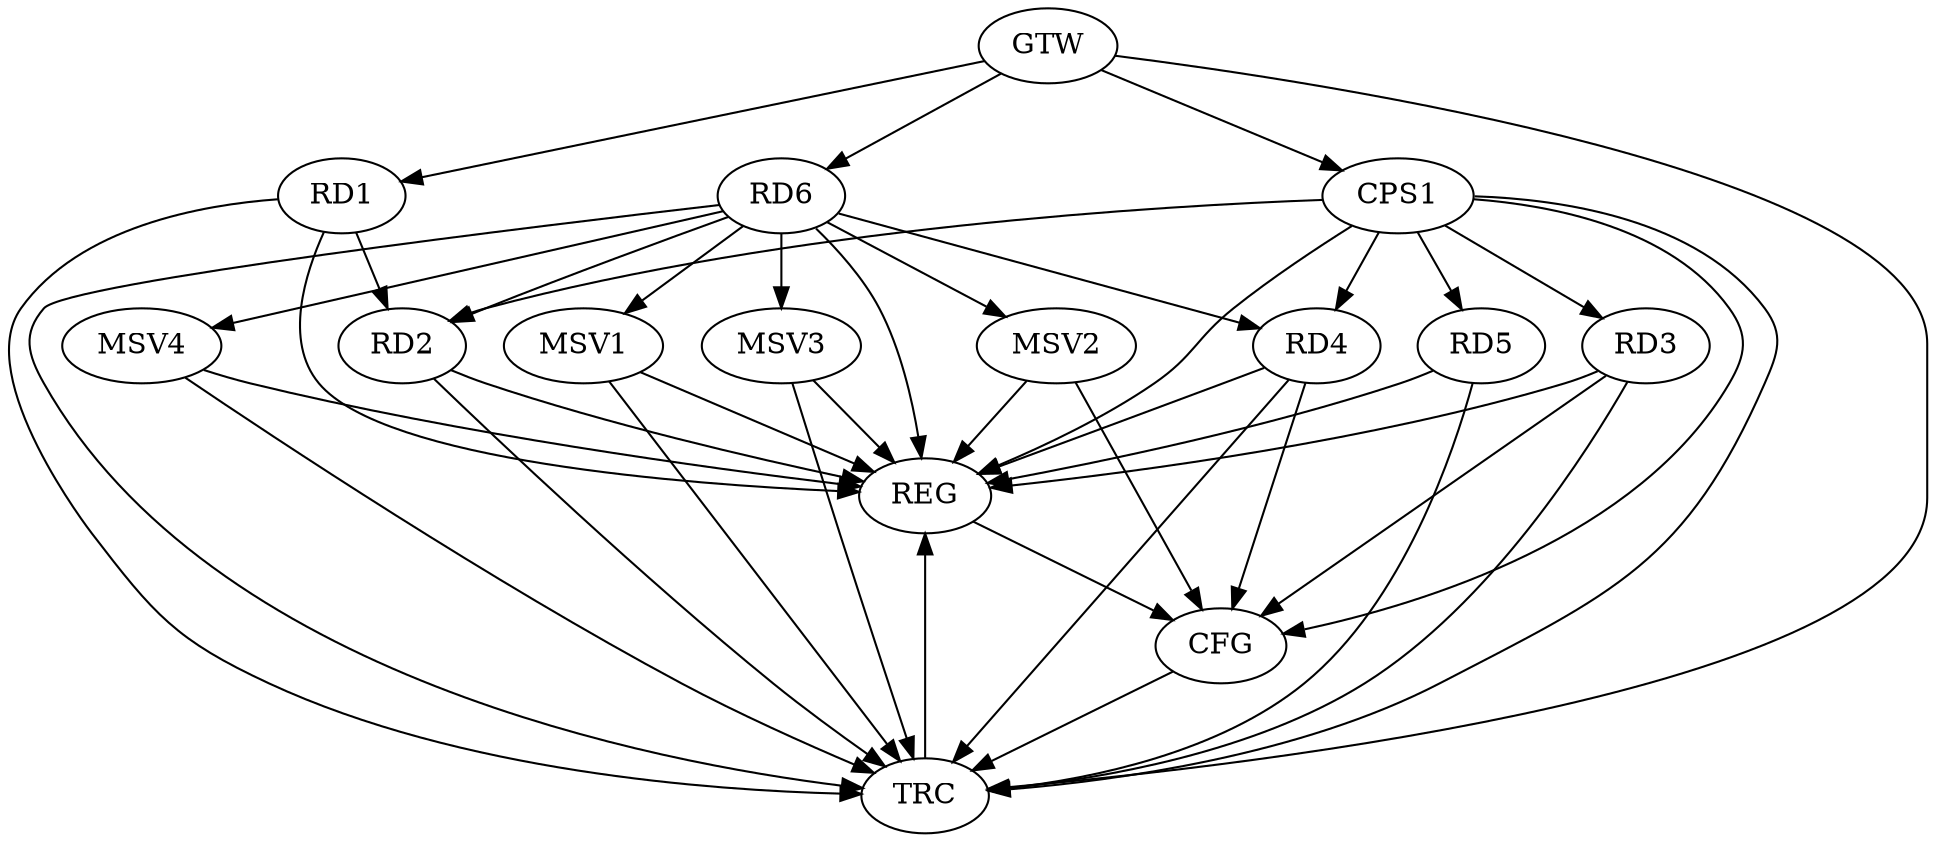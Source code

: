 strict digraph G {
  RD1 [ label="RD1" ];
  RD2 [ label="RD2" ];
  RD3 [ label="RD3" ];
  RD4 [ label="RD4" ];
  RD5 [ label="RD5" ];
  RD6 [ label="RD6" ];
  CPS1 [ label="CPS1" ];
  GTW [ label="GTW" ];
  REG [ label="REG" ];
  CFG [ label="CFG" ];
  TRC [ label="TRC" ];
  MSV1 [ label="MSV1" ];
  MSV2 [ label="MSV2" ];
  MSV3 [ label="MSV3" ];
  MSV4 [ label="MSV4" ];
  RD1 -> RD2;
  RD6 -> RD2;
  RD6 -> RD4;
  CPS1 -> RD2;
  CPS1 -> RD3;
  CPS1 -> RD4;
  CPS1 -> RD5;
  GTW -> RD1;
  GTW -> RD6;
  GTW -> CPS1;
  RD1 -> REG;
  RD2 -> REG;
  RD3 -> REG;
  RD4 -> REG;
  RD5 -> REG;
  RD6 -> REG;
  CPS1 -> REG;
  RD4 -> CFG;
  RD3 -> CFG;
  CPS1 -> CFG;
  REG -> CFG;
  RD1 -> TRC;
  RD2 -> TRC;
  RD3 -> TRC;
  RD4 -> TRC;
  RD5 -> TRC;
  RD6 -> TRC;
  CPS1 -> TRC;
  GTW -> TRC;
  CFG -> TRC;
  TRC -> REG;
  RD6 -> MSV1;
  MSV1 -> REG;
  MSV1 -> TRC;
  RD6 -> MSV2;
  MSV2 -> REG;
  MSV2 -> CFG;
  RD6 -> MSV3;
  MSV3 -> REG;
  MSV3 -> TRC;
  RD6 -> MSV4;
  MSV4 -> REG;
  MSV4 -> TRC;
}
